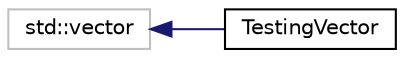 digraph "Иерархия классов. Графический вид."
{
 // LATEX_PDF_SIZE
  edge [fontname="Helvetica",fontsize="10",labelfontname="Helvetica",labelfontsize="10"];
  node [fontname="Helvetica",fontsize="10",shape=record];
  rankdir="LR";
  Node552 [label="std::vector",height=0.2,width=0.4,color="grey75", fillcolor="white", style="filled",tooltip=" "];
  Node552 -> Node0 [dir="back",color="midnightblue",fontsize="10",style="solid",fontname="Helvetica"];
  Node0 [label="TestingVector",height=0.2,width=0.4,color="black", fillcolor="white", style="filled",URL="$classTestingVector.html",tooltip=" "];
}
